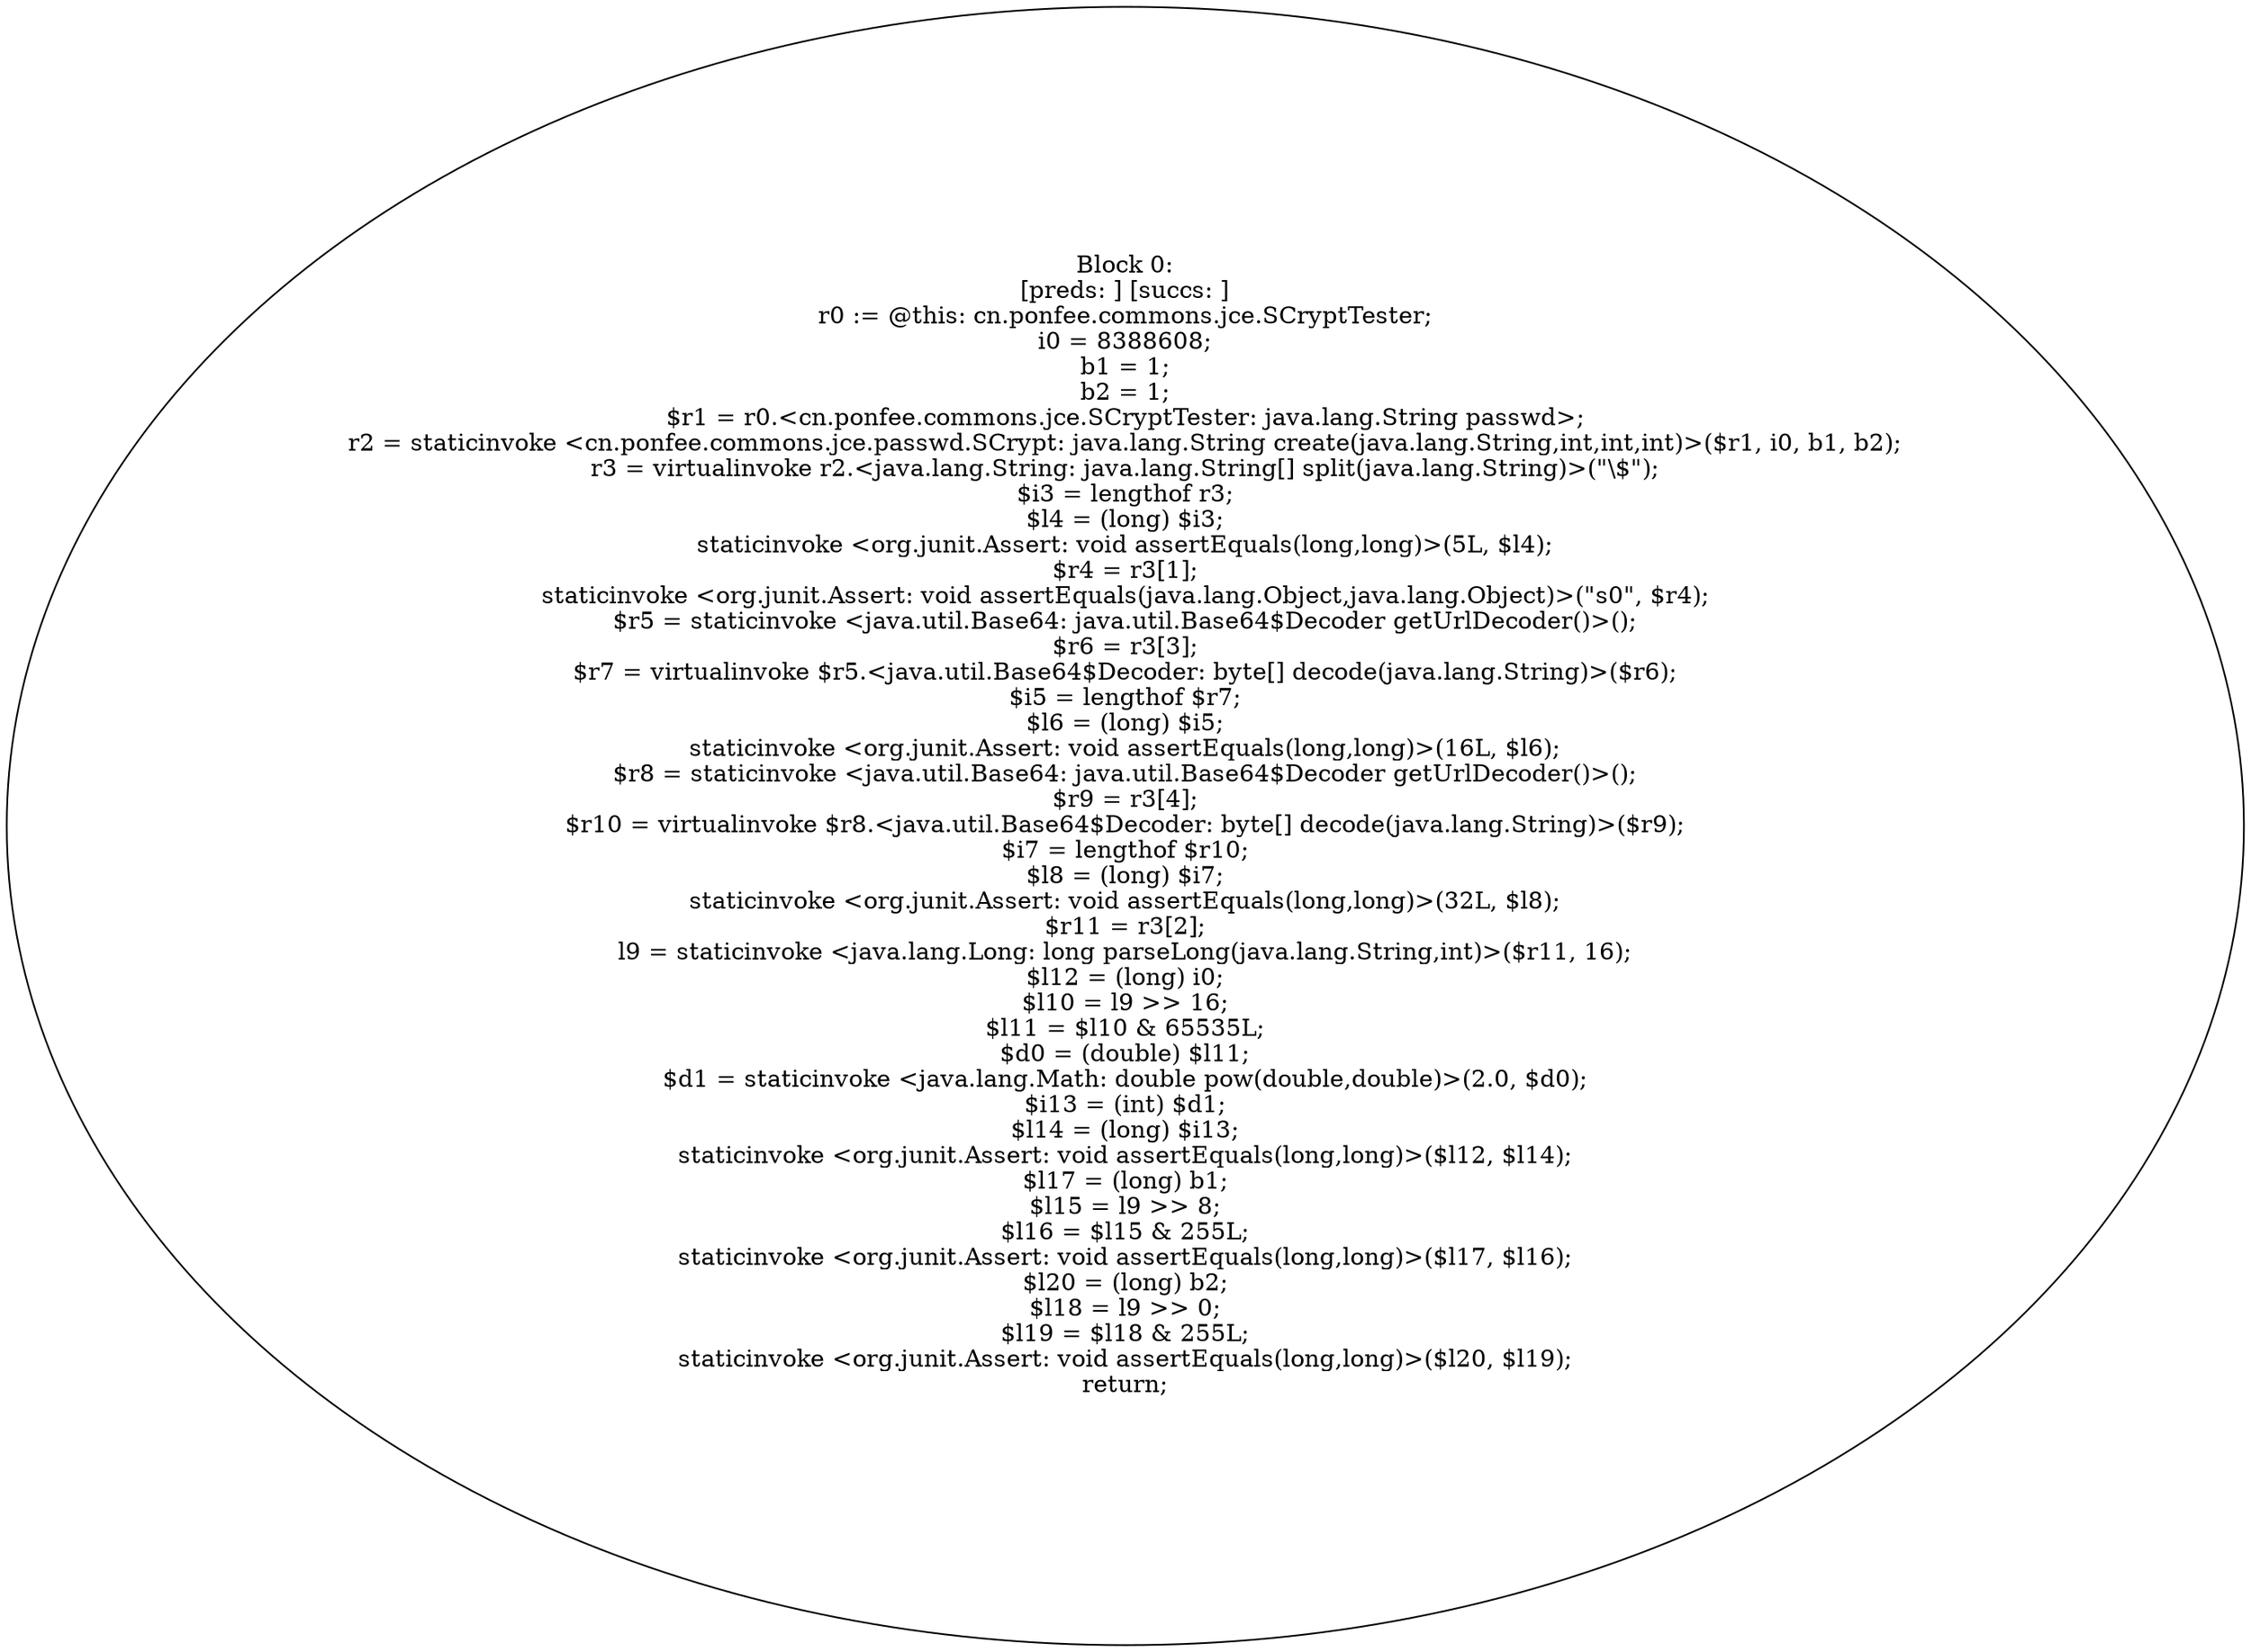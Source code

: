 digraph "unitGraph" {
    "Block 0:
[preds: ] [succs: ]
r0 := @this: cn.ponfee.commons.jce.SCryptTester;
i0 = 8388608;
b1 = 1;
b2 = 1;
$r1 = r0.<cn.ponfee.commons.jce.SCryptTester: java.lang.String passwd>;
r2 = staticinvoke <cn.ponfee.commons.jce.passwd.SCrypt: java.lang.String create(java.lang.String,int,int,int)>($r1, i0, b1, b2);
r3 = virtualinvoke r2.<java.lang.String: java.lang.String[] split(java.lang.String)>(\"\\$\");
$i3 = lengthof r3;
$l4 = (long) $i3;
staticinvoke <org.junit.Assert: void assertEquals(long,long)>(5L, $l4);
$r4 = r3[1];
staticinvoke <org.junit.Assert: void assertEquals(java.lang.Object,java.lang.Object)>(\"s0\", $r4);
$r5 = staticinvoke <java.util.Base64: java.util.Base64$Decoder getUrlDecoder()>();
$r6 = r3[3];
$r7 = virtualinvoke $r5.<java.util.Base64$Decoder: byte[] decode(java.lang.String)>($r6);
$i5 = lengthof $r7;
$l6 = (long) $i5;
staticinvoke <org.junit.Assert: void assertEquals(long,long)>(16L, $l6);
$r8 = staticinvoke <java.util.Base64: java.util.Base64$Decoder getUrlDecoder()>();
$r9 = r3[4];
$r10 = virtualinvoke $r8.<java.util.Base64$Decoder: byte[] decode(java.lang.String)>($r9);
$i7 = lengthof $r10;
$l8 = (long) $i7;
staticinvoke <org.junit.Assert: void assertEquals(long,long)>(32L, $l8);
$r11 = r3[2];
l9 = staticinvoke <java.lang.Long: long parseLong(java.lang.String,int)>($r11, 16);
$l12 = (long) i0;
$l10 = l9 >> 16;
$l11 = $l10 & 65535L;
$d0 = (double) $l11;
$d1 = staticinvoke <java.lang.Math: double pow(double,double)>(2.0, $d0);
$i13 = (int) $d1;
$l14 = (long) $i13;
staticinvoke <org.junit.Assert: void assertEquals(long,long)>($l12, $l14);
$l17 = (long) b1;
$l15 = l9 >> 8;
$l16 = $l15 & 255L;
staticinvoke <org.junit.Assert: void assertEquals(long,long)>($l17, $l16);
$l20 = (long) b2;
$l18 = l9 >> 0;
$l19 = $l18 & 255L;
staticinvoke <org.junit.Assert: void assertEquals(long,long)>($l20, $l19);
return;
"
}

